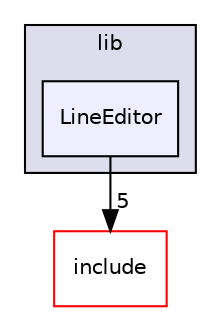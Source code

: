 digraph "lib/LineEditor" {
  bgcolor=transparent;
  compound=true
  node [ fontsize="10", fontname="Helvetica"];
  edge [ labelfontsize="10", labelfontname="Helvetica"];
  subgraph clusterdir_97aefd0d527b934f1d99a682da8fe6a9 {
    graph [ bgcolor="#ddddee", pencolor="black", label="lib" fontname="Helvetica", fontsize="10", URL="dir_97aefd0d527b934f1d99a682da8fe6a9.html"]
  dir_1ac47aebdf3f5f53231ac64a585405ed [shape=box, label="LineEditor", style="filled", fillcolor="#eeeeff", pencolor="black", URL="dir_1ac47aebdf3f5f53231ac64a585405ed.html"];
  }
  dir_d44c64559bbebec7f509842c48db8b23 [shape=box label="include" color="red" URL="dir_d44c64559bbebec7f509842c48db8b23.html"];
  dir_1ac47aebdf3f5f53231ac64a585405ed->dir_d44c64559bbebec7f509842c48db8b23 [headlabel="5", labeldistance=1.5 headhref="dir_000078_000001.html"];
}
